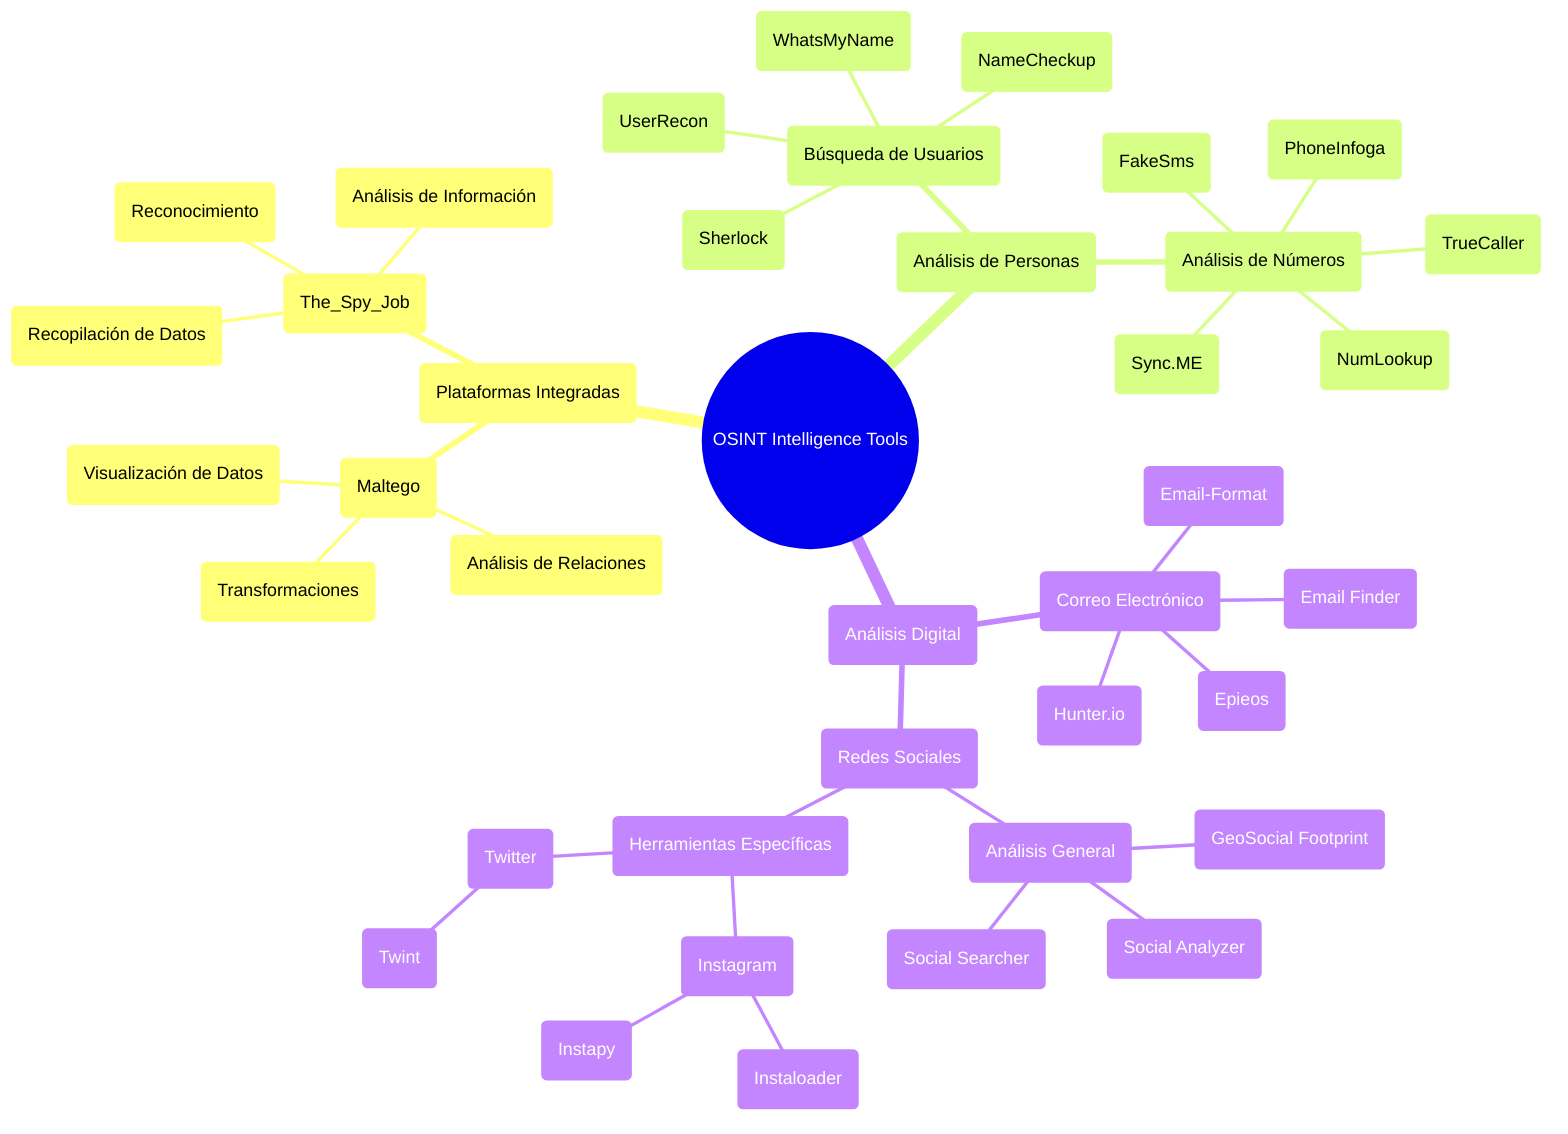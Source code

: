 mindmap
  root((OSINT Intelligence Tools))
    (Plataformas Integradas)
      (Maltego)
        (Análisis de Relaciones)
        (Transformaciones)
        (Visualización de Datos)
      (The_Spy_Job)
        (Reconocimiento)
        (Análisis de Información)
        (Recopilación de Datos)
    
    (Análisis de Personas)
      (Búsqueda de Usuarios)
        (Sherlock)
        (WhatsMyName)
        (UserRecon)
        (NameCheckup)
      (Análisis de Números)
        (TrueCaller)
        (PhoneInfoga)
        (Sync.ME)
        (NumLookup)
        (FakeSms)
    
    (Análisis Digital)
      (Correo Electrónico)
        (Hunter.io)
        (Email-Format)
        (Epieos)
        (Email Finder)
      (Redes Sociales)
        (Análisis General)
          (Social Analyzer)
          (Social Searcher)
          (GeoSocial Footprint)
        (Herramientas Específicas)
          (Instagram)
            (Instaloader)
            (Instapy)
          (Twitter)
            (Twint)